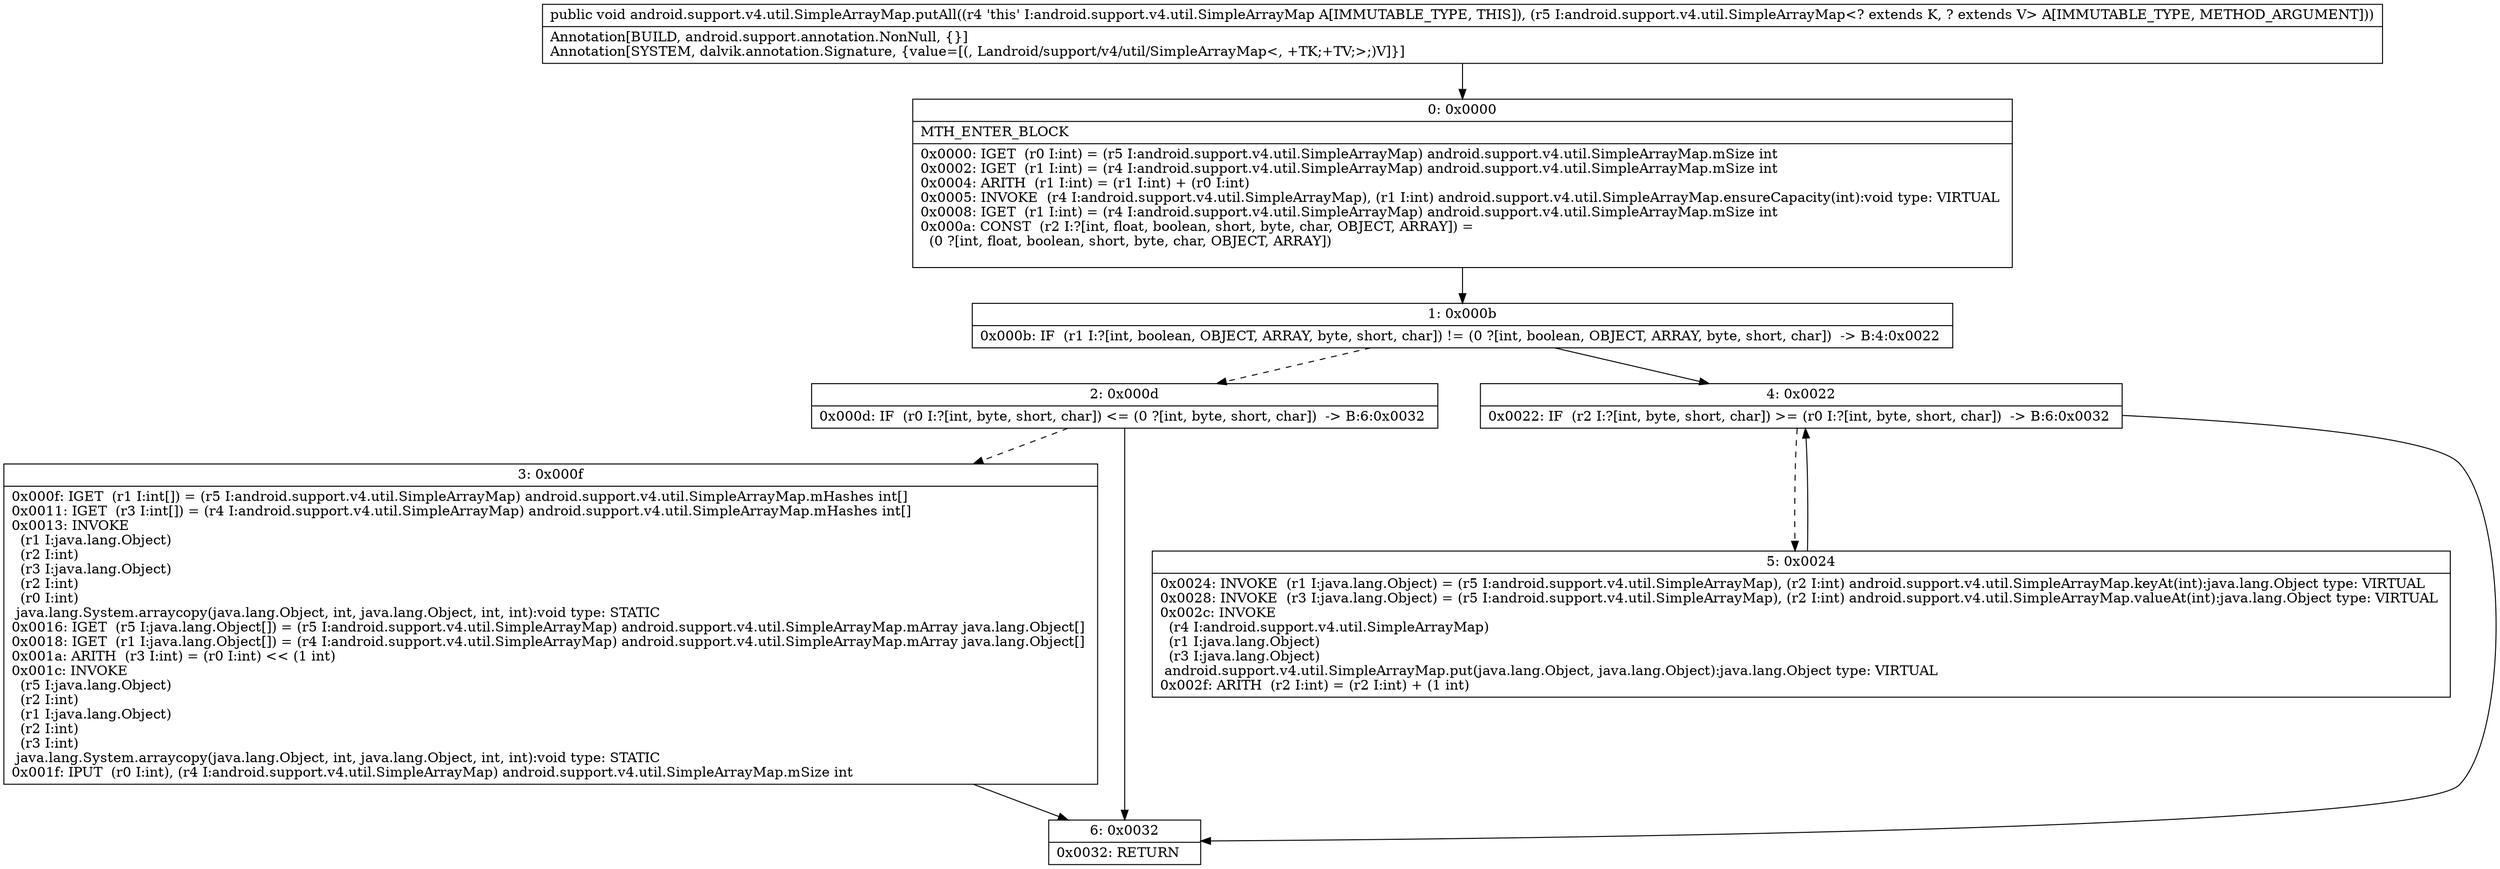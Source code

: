 digraph "CFG forandroid.support.v4.util.SimpleArrayMap.putAll(Landroid\/support\/v4\/util\/SimpleArrayMap;)V" {
Node_0 [shape=record,label="{0\:\ 0x0000|MTH_ENTER_BLOCK\l|0x0000: IGET  (r0 I:int) = (r5 I:android.support.v4.util.SimpleArrayMap) android.support.v4.util.SimpleArrayMap.mSize int \l0x0002: IGET  (r1 I:int) = (r4 I:android.support.v4.util.SimpleArrayMap) android.support.v4.util.SimpleArrayMap.mSize int \l0x0004: ARITH  (r1 I:int) = (r1 I:int) + (r0 I:int) \l0x0005: INVOKE  (r4 I:android.support.v4.util.SimpleArrayMap), (r1 I:int) android.support.v4.util.SimpleArrayMap.ensureCapacity(int):void type: VIRTUAL \l0x0008: IGET  (r1 I:int) = (r4 I:android.support.v4.util.SimpleArrayMap) android.support.v4.util.SimpleArrayMap.mSize int \l0x000a: CONST  (r2 I:?[int, float, boolean, short, byte, char, OBJECT, ARRAY]) = \l  (0 ?[int, float, boolean, short, byte, char, OBJECT, ARRAY])\l \l}"];
Node_1 [shape=record,label="{1\:\ 0x000b|0x000b: IF  (r1 I:?[int, boolean, OBJECT, ARRAY, byte, short, char]) != (0 ?[int, boolean, OBJECT, ARRAY, byte, short, char])  \-\> B:4:0x0022 \l}"];
Node_2 [shape=record,label="{2\:\ 0x000d|0x000d: IF  (r0 I:?[int, byte, short, char]) \<= (0 ?[int, byte, short, char])  \-\> B:6:0x0032 \l}"];
Node_3 [shape=record,label="{3\:\ 0x000f|0x000f: IGET  (r1 I:int[]) = (r5 I:android.support.v4.util.SimpleArrayMap) android.support.v4.util.SimpleArrayMap.mHashes int[] \l0x0011: IGET  (r3 I:int[]) = (r4 I:android.support.v4.util.SimpleArrayMap) android.support.v4.util.SimpleArrayMap.mHashes int[] \l0x0013: INVOKE  \l  (r1 I:java.lang.Object)\l  (r2 I:int)\l  (r3 I:java.lang.Object)\l  (r2 I:int)\l  (r0 I:int)\l java.lang.System.arraycopy(java.lang.Object, int, java.lang.Object, int, int):void type: STATIC \l0x0016: IGET  (r5 I:java.lang.Object[]) = (r5 I:android.support.v4.util.SimpleArrayMap) android.support.v4.util.SimpleArrayMap.mArray java.lang.Object[] \l0x0018: IGET  (r1 I:java.lang.Object[]) = (r4 I:android.support.v4.util.SimpleArrayMap) android.support.v4.util.SimpleArrayMap.mArray java.lang.Object[] \l0x001a: ARITH  (r3 I:int) = (r0 I:int) \<\< (1 int) \l0x001c: INVOKE  \l  (r5 I:java.lang.Object)\l  (r2 I:int)\l  (r1 I:java.lang.Object)\l  (r2 I:int)\l  (r3 I:int)\l java.lang.System.arraycopy(java.lang.Object, int, java.lang.Object, int, int):void type: STATIC \l0x001f: IPUT  (r0 I:int), (r4 I:android.support.v4.util.SimpleArrayMap) android.support.v4.util.SimpleArrayMap.mSize int \l}"];
Node_4 [shape=record,label="{4\:\ 0x0022|0x0022: IF  (r2 I:?[int, byte, short, char]) \>= (r0 I:?[int, byte, short, char])  \-\> B:6:0x0032 \l}"];
Node_5 [shape=record,label="{5\:\ 0x0024|0x0024: INVOKE  (r1 I:java.lang.Object) = (r5 I:android.support.v4.util.SimpleArrayMap), (r2 I:int) android.support.v4.util.SimpleArrayMap.keyAt(int):java.lang.Object type: VIRTUAL \l0x0028: INVOKE  (r3 I:java.lang.Object) = (r5 I:android.support.v4.util.SimpleArrayMap), (r2 I:int) android.support.v4.util.SimpleArrayMap.valueAt(int):java.lang.Object type: VIRTUAL \l0x002c: INVOKE  \l  (r4 I:android.support.v4.util.SimpleArrayMap)\l  (r1 I:java.lang.Object)\l  (r3 I:java.lang.Object)\l android.support.v4.util.SimpleArrayMap.put(java.lang.Object, java.lang.Object):java.lang.Object type: VIRTUAL \l0x002f: ARITH  (r2 I:int) = (r2 I:int) + (1 int) \l}"];
Node_6 [shape=record,label="{6\:\ 0x0032|0x0032: RETURN   \l}"];
MethodNode[shape=record,label="{public void android.support.v4.util.SimpleArrayMap.putAll((r4 'this' I:android.support.v4.util.SimpleArrayMap A[IMMUTABLE_TYPE, THIS]), (r5 I:android.support.v4.util.SimpleArrayMap\<? extends K, ? extends V\> A[IMMUTABLE_TYPE, METHOD_ARGUMENT]))  | Annotation[BUILD, android.support.annotation.NonNull, \{\}]\lAnnotation[SYSTEM, dalvik.annotation.Signature, \{value=[(, Landroid\/support\/v4\/util\/SimpleArrayMap\<, +TK;+TV;\>;)V]\}]\l}"];
MethodNode -> Node_0;
Node_0 -> Node_1;
Node_1 -> Node_2[style=dashed];
Node_1 -> Node_4;
Node_2 -> Node_3[style=dashed];
Node_2 -> Node_6;
Node_3 -> Node_6;
Node_4 -> Node_5[style=dashed];
Node_4 -> Node_6;
Node_5 -> Node_4;
}

